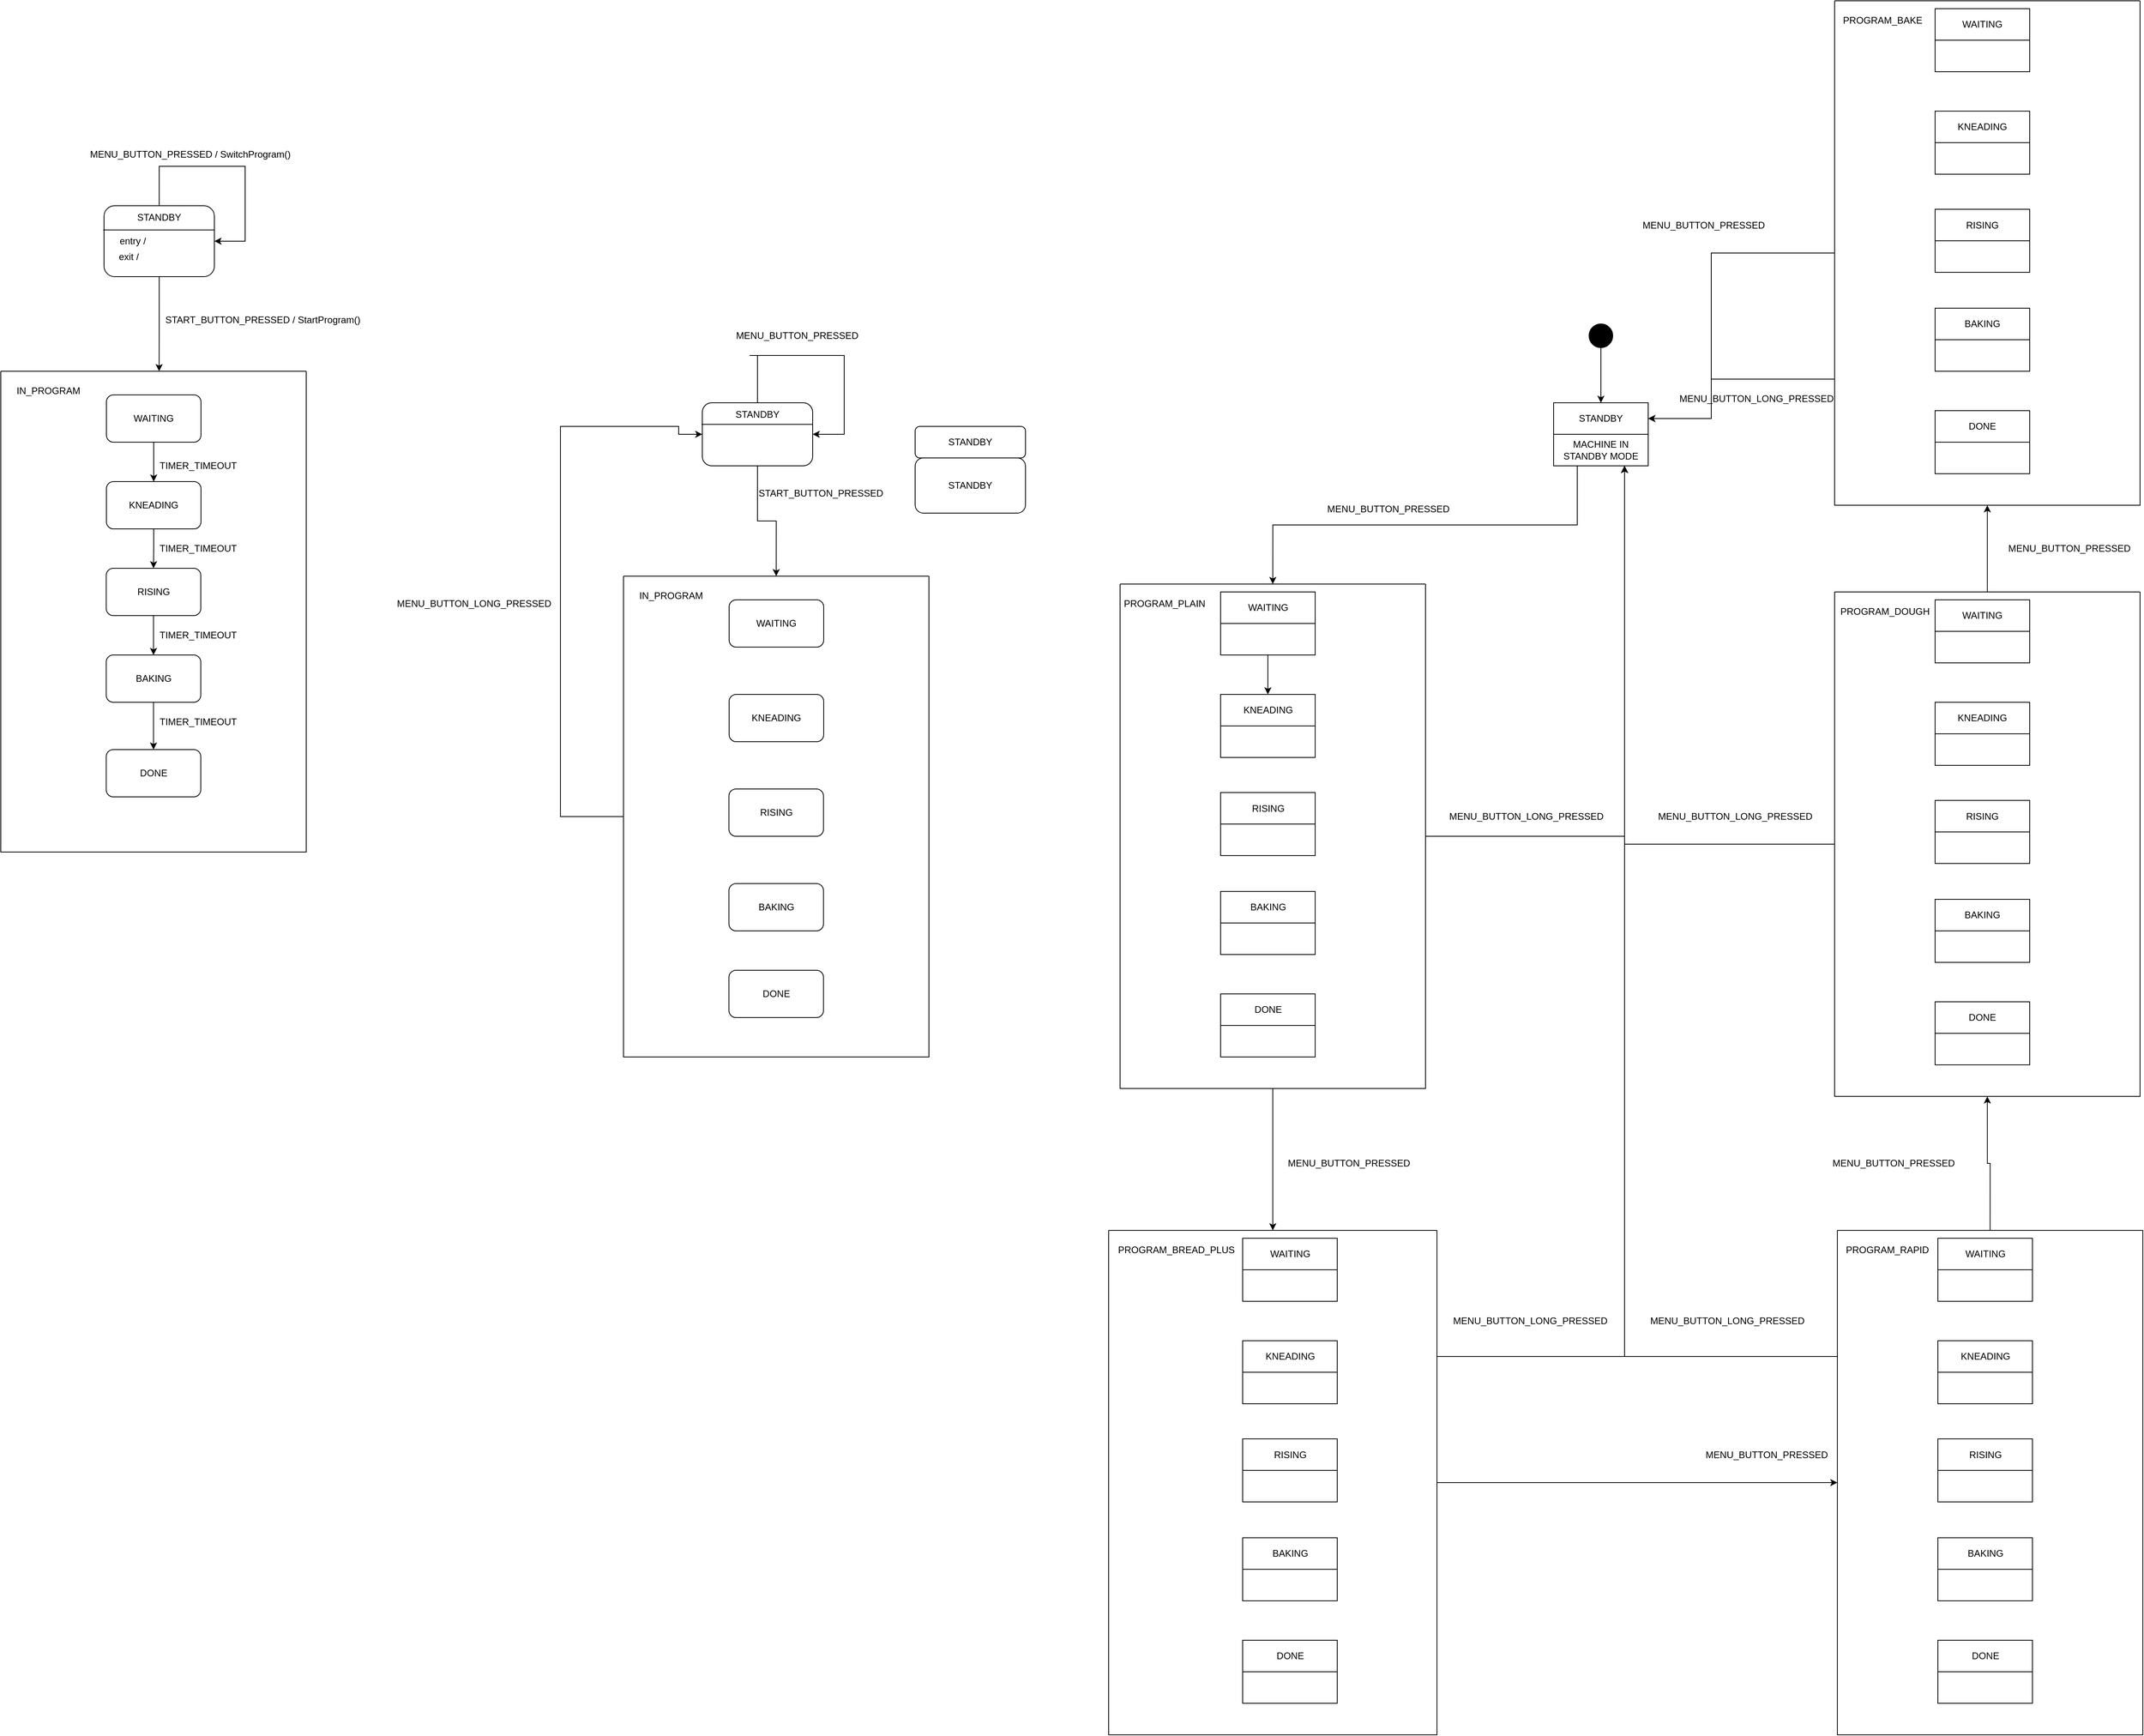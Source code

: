 <mxfile version="21.1.2" type="device">
  <diagram name="Pagina-1" id="tLsxebPHoMqLCGwJLSkC">
    <mxGraphModel dx="2690" dy="1783" grid="1" gridSize="10" guides="1" tooltips="1" connect="1" arrows="1" fold="1" page="1" pageScale="1" pageWidth="827" pageHeight="1169" math="0" shadow="0">
      <root>
        <mxCell id="0" />
        <mxCell id="1" parent="0" />
        <mxCell id="akM67eb799XWZU168FPg-1" value="&lt;div&gt;STANDBY&lt;/div&gt;" style="rounded=0;whiteSpace=wrap;html=1;" parent="1" vertex="1">
          <mxGeometry x="900" y="-30" width="120" height="40" as="geometry" />
        </mxCell>
        <mxCell id="akM67eb799XWZU168FPg-7" style="edgeStyle=orthogonalEdgeStyle;rounded=0;orthogonalLoop=1;jettySize=auto;html=1;entryX=0.5;entryY=0;entryDx=0;entryDy=0;exitX=0.25;exitY=1;exitDx=0;exitDy=0;" parent="1" source="akM67eb799XWZU168FPg-2" target="akM67eb799XWZU168FPg-12" edge="1">
          <mxGeometry relative="1" as="geometry">
            <mxPoint x="960" y="60" as="sourcePoint" />
            <mxPoint x="866.5" y="200" as="targetPoint" />
          </mxGeometry>
        </mxCell>
        <mxCell id="akM67eb799XWZU168FPg-2" value="MACHINE IN STANDBY MODE" style="rounded=0;whiteSpace=wrap;html=1;" parent="1" vertex="1">
          <mxGeometry x="900" y="10" width="120" height="40" as="geometry" />
        </mxCell>
        <mxCell id="akM67eb799XWZU168FPg-3" style="edgeStyle=orthogonalEdgeStyle;rounded=0;orthogonalLoop=1;jettySize=auto;html=1;" parent="1" source="akM67eb799XWZU168FPg-4" target="akM67eb799XWZU168FPg-1" edge="1">
          <mxGeometry relative="1" as="geometry" />
        </mxCell>
        <mxCell id="akM67eb799XWZU168FPg-4" value="" style="ellipse;whiteSpace=wrap;html=1;aspect=fixed;fillColor=#000000;" parent="1" vertex="1">
          <mxGeometry x="945" y="-130" width="30" height="30" as="geometry" />
        </mxCell>
        <mxCell id="akM67eb799XWZU168FPg-8" value="MENU_BUTTON_PRESSED" style="text;html=1;align=center;verticalAlign=middle;resizable=0;points=[];autosize=1;strokeColor=none;fillColor=none;" parent="1" vertex="1">
          <mxGeometry x="600" y="90" width="180" height="30" as="geometry" />
        </mxCell>
        <mxCell id="akM67eb799XWZU168FPg-72" style="edgeStyle=orthogonalEdgeStyle;rounded=0;orthogonalLoop=1;jettySize=auto;html=1;exitX=0.5;exitY=1;exitDx=0;exitDy=0;entryX=0.5;entryY=0;entryDx=0;entryDy=0;" parent="1" source="akM67eb799XWZU168FPg-12" target="akM67eb799XWZU168FPg-24" edge="1">
          <mxGeometry relative="1" as="geometry" />
        </mxCell>
        <mxCell id="akM67eb799XWZU168FPg-100" style="edgeStyle=orthogonalEdgeStyle;rounded=0;orthogonalLoop=1;jettySize=auto;html=1;exitX=1;exitY=0.5;exitDx=0;exitDy=0;entryX=0.75;entryY=1;entryDx=0;entryDy=0;" parent="1" source="akM67eb799XWZU168FPg-12" target="akM67eb799XWZU168FPg-2" edge="1">
          <mxGeometry relative="1" as="geometry" />
        </mxCell>
        <mxCell id="akM67eb799XWZU168FPg-12" value="" style="swimlane;startSize=0;" parent="1" vertex="1">
          <mxGeometry x="350" y="200" width="387.5" height="640" as="geometry" />
        </mxCell>
        <mxCell id="akM67eb799XWZU168FPg-10" value="PROGRAM_PLAIN" style="text;html=1;align=center;verticalAlign=middle;resizable=0;points=[];autosize=1;strokeColor=none;fillColor=none;" parent="akM67eb799XWZU168FPg-12" vertex="1">
          <mxGeometry x="-9" y="10" width="130" height="30" as="geometry" />
        </mxCell>
        <mxCell id="akM67eb799XWZU168FPg-13" value="WAITING" style="rounded=0;whiteSpace=wrap;html=1;" parent="akM67eb799XWZU168FPg-12" vertex="1">
          <mxGeometry x="127.5" y="10" width="120" height="40" as="geometry" />
        </mxCell>
        <mxCell id="akM67eb799XWZU168FPg-84" style="edgeStyle=orthogonalEdgeStyle;rounded=0;orthogonalLoop=1;jettySize=auto;html=1;exitX=0.5;exitY=1;exitDx=0;exitDy=0;entryX=0.5;entryY=0;entryDx=0;entryDy=0;" parent="akM67eb799XWZU168FPg-12" source="akM67eb799XWZU168FPg-15" target="akM67eb799XWZU168FPg-16" edge="1">
          <mxGeometry relative="1" as="geometry" />
        </mxCell>
        <mxCell id="akM67eb799XWZU168FPg-15" value="" style="rounded=0;whiteSpace=wrap;html=1;" parent="akM67eb799XWZU168FPg-12" vertex="1">
          <mxGeometry x="127.5" y="50" width="120" height="40" as="geometry" />
        </mxCell>
        <mxCell id="akM67eb799XWZU168FPg-16" value="KNEADING" style="rounded=0;whiteSpace=wrap;html=1;" parent="akM67eb799XWZU168FPg-12" vertex="1">
          <mxGeometry x="127.5" y="140" width="120" height="40" as="geometry" />
        </mxCell>
        <mxCell id="akM67eb799XWZU168FPg-17" value="" style="rounded=0;whiteSpace=wrap;html=1;" parent="akM67eb799XWZU168FPg-12" vertex="1">
          <mxGeometry x="127.5" y="180" width="120" height="40" as="geometry" />
        </mxCell>
        <mxCell id="akM67eb799XWZU168FPg-18" value="RISING" style="rounded=0;whiteSpace=wrap;html=1;" parent="akM67eb799XWZU168FPg-12" vertex="1">
          <mxGeometry x="127.5" y="264.5" width="120" height="40" as="geometry" />
        </mxCell>
        <mxCell id="akM67eb799XWZU168FPg-19" value="" style="rounded=0;whiteSpace=wrap;html=1;" parent="akM67eb799XWZU168FPg-12" vertex="1">
          <mxGeometry x="127.5" y="304.5" width="120" height="40" as="geometry" />
        </mxCell>
        <mxCell id="akM67eb799XWZU168FPg-20" value="BAKING" style="rounded=0;whiteSpace=wrap;html=1;" parent="akM67eb799XWZU168FPg-12" vertex="1">
          <mxGeometry x="127.5" y="390" width="120" height="40" as="geometry" />
        </mxCell>
        <mxCell id="akM67eb799XWZU168FPg-21" value="" style="rounded=0;whiteSpace=wrap;html=1;" parent="akM67eb799XWZU168FPg-12" vertex="1">
          <mxGeometry x="127.5" y="430" width="120" height="40" as="geometry" />
        </mxCell>
        <mxCell id="akM67eb799XWZU168FPg-22" value="DONE" style="rounded=0;whiteSpace=wrap;html=1;" parent="akM67eb799XWZU168FPg-12" vertex="1">
          <mxGeometry x="127.5" y="520" width="120" height="40" as="geometry" />
        </mxCell>
        <mxCell id="akM67eb799XWZU168FPg-23" value="" style="rounded=0;whiteSpace=wrap;html=1;" parent="akM67eb799XWZU168FPg-12" vertex="1">
          <mxGeometry x="127.5" y="560" width="120" height="40" as="geometry" />
        </mxCell>
        <mxCell id="akM67eb799XWZU168FPg-74" style="edgeStyle=orthogonalEdgeStyle;rounded=0;orthogonalLoop=1;jettySize=auto;html=1;exitX=1;exitY=0.5;exitDx=0;exitDy=0;entryX=0;entryY=0.5;entryDx=0;entryDy=0;" parent="1" source="akM67eb799XWZU168FPg-24" target="akM67eb799XWZU168FPg-36" edge="1">
          <mxGeometry relative="1" as="geometry" />
        </mxCell>
        <mxCell id="akM67eb799XWZU168FPg-103" style="edgeStyle=orthogonalEdgeStyle;rounded=0;orthogonalLoop=1;jettySize=auto;html=1;exitX=1;exitY=0.25;exitDx=0;exitDy=0;entryX=0.75;entryY=1;entryDx=0;entryDy=0;" parent="1" source="akM67eb799XWZU168FPg-24" target="akM67eb799XWZU168FPg-2" edge="1">
          <mxGeometry relative="1" as="geometry" />
        </mxCell>
        <mxCell id="akM67eb799XWZU168FPg-24" value="" style="swimlane;startSize=0;" parent="1" vertex="1">
          <mxGeometry x="335.5" y="1020" width="416.5" height="640" as="geometry" />
        </mxCell>
        <mxCell id="akM67eb799XWZU168FPg-26" value="WAITING" style="rounded=0;whiteSpace=wrap;html=1;" parent="akM67eb799XWZU168FPg-24" vertex="1">
          <mxGeometry x="170" y="10" width="120" height="40" as="geometry" />
        </mxCell>
        <mxCell id="akM67eb799XWZU168FPg-27" value="" style="rounded=0;whiteSpace=wrap;html=1;" parent="akM67eb799XWZU168FPg-24" vertex="1">
          <mxGeometry x="170" y="50" width="120" height="40" as="geometry" />
        </mxCell>
        <mxCell id="akM67eb799XWZU168FPg-28" value="KNEADING" style="rounded=0;whiteSpace=wrap;html=1;" parent="akM67eb799XWZU168FPg-24" vertex="1">
          <mxGeometry x="170" y="140" width="120" height="40" as="geometry" />
        </mxCell>
        <mxCell id="akM67eb799XWZU168FPg-29" value="" style="rounded=0;whiteSpace=wrap;html=1;" parent="akM67eb799XWZU168FPg-24" vertex="1">
          <mxGeometry x="170" y="180" width="120" height="40" as="geometry" />
        </mxCell>
        <mxCell id="akM67eb799XWZU168FPg-30" value="RISING" style="rounded=0;whiteSpace=wrap;html=1;" parent="akM67eb799XWZU168FPg-24" vertex="1">
          <mxGeometry x="170" y="264.5" width="120" height="40" as="geometry" />
        </mxCell>
        <mxCell id="akM67eb799XWZU168FPg-31" value="" style="rounded=0;whiteSpace=wrap;html=1;" parent="akM67eb799XWZU168FPg-24" vertex="1">
          <mxGeometry x="170" y="304.5" width="120" height="40" as="geometry" />
        </mxCell>
        <mxCell id="akM67eb799XWZU168FPg-32" value="BAKING" style="rounded=0;whiteSpace=wrap;html=1;" parent="akM67eb799XWZU168FPg-24" vertex="1">
          <mxGeometry x="170" y="390" width="120" height="40" as="geometry" />
        </mxCell>
        <mxCell id="akM67eb799XWZU168FPg-33" value="" style="rounded=0;whiteSpace=wrap;html=1;" parent="akM67eb799XWZU168FPg-24" vertex="1">
          <mxGeometry x="170" y="430" width="120" height="40" as="geometry" />
        </mxCell>
        <mxCell id="akM67eb799XWZU168FPg-34" value="DONE" style="rounded=0;whiteSpace=wrap;html=1;" parent="akM67eb799XWZU168FPg-24" vertex="1">
          <mxGeometry x="170" y="520" width="120" height="40" as="geometry" />
        </mxCell>
        <mxCell id="akM67eb799XWZU168FPg-35" value="" style="rounded=0;whiteSpace=wrap;html=1;" parent="akM67eb799XWZU168FPg-24" vertex="1">
          <mxGeometry x="170" y="560" width="120" height="40" as="geometry" />
        </mxCell>
        <mxCell id="akM67eb799XWZU168FPg-25" value="PROGRAM_BREAD_PLUS" style="text;html=1;align=center;verticalAlign=middle;resizable=0;points=[];autosize=1;strokeColor=none;fillColor=none;" parent="akM67eb799XWZU168FPg-24" vertex="1">
          <mxGeometry y="10" width="170" height="30" as="geometry" />
        </mxCell>
        <mxCell id="akM67eb799XWZU168FPg-76" style="edgeStyle=orthogonalEdgeStyle;rounded=0;orthogonalLoop=1;jettySize=auto;html=1;entryX=0.5;entryY=1;entryDx=0;entryDy=0;exitX=0.5;exitY=0;exitDx=0;exitDy=0;" parent="1" source="akM67eb799XWZU168FPg-36" target="akM67eb799XWZU168FPg-48" edge="1">
          <mxGeometry relative="1" as="geometry">
            <mxPoint x="1440" y="1020" as="sourcePoint" />
          </mxGeometry>
        </mxCell>
        <mxCell id="akM67eb799XWZU168FPg-102" style="edgeStyle=orthogonalEdgeStyle;rounded=0;orthogonalLoop=1;jettySize=auto;html=1;exitX=0;exitY=0.25;exitDx=0;exitDy=0;entryX=0.75;entryY=1;entryDx=0;entryDy=0;" parent="1" source="akM67eb799XWZU168FPg-36" target="akM67eb799XWZU168FPg-2" edge="1">
          <mxGeometry relative="1" as="geometry" />
        </mxCell>
        <mxCell id="akM67eb799XWZU168FPg-36" value="" style="swimlane;startSize=0;" parent="1" vertex="1">
          <mxGeometry x="1260" y="1020" width="387.5" height="640" as="geometry" />
        </mxCell>
        <mxCell id="akM67eb799XWZU168FPg-37" value="PROGRAM_RAPID" style="text;html=1;align=center;verticalAlign=middle;resizable=0;points=[];autosize=1;strokeColor=none;fillColor=none;" parent="akM67eb799XWZU168FPg-36" vertex="1">
          <mxGeometry x="-2.5" y="10" width="130" height="30" as="geometry" />
        </mxCell>
        <mxCell id="akM67eb799XWZU168FPg-38" value="WAITING" style="rounded=0;whiteSpace=wrap;html=1;" parent="akM67eb799XWZU168FPg-36" vertex="1">
          <mxGeometry x="127.5" y="10" width="120" height="40" as="geometry" />
        </mxCell>
        <mxCell id="akM67eb799XWZU168FPg-39" value="" style="rounded=0;whiteSpace=wrap;html=1;" parent="akM67eb799XWZU168FPg-36" vertex="1">
          <mxGeometry x="127.5" y="50" width="120" height="40" as="geometry" />
        </mxCell>
        <mxCell id="akM67eb799XWZU168FPg-40" value="KNEADING" style="rounded=0;whiteSpace=wrap;html=1;" parent="akM67eb799XWZU168FPg-36" vertex="1">
          <mxGeometry x="127.5" y="140" width="120" height="40" as="geometry" />
        </mxCell>
        <mxCell id="akM67eb799XWZU168FPg-41" value="" style="rounded=0;whiteSpace=wrap;html=1;" parent="akM67eb799XWZU168FPg-36" vertex="1">
          <mxGeometry x="127.5" y="180" width="120" height="40" as="geometry" />
        </mxCell>
        <mxCell id="akM67eb799XWZU168FPg-42" value="RISING" style="rounded=0;whiteSpace=wrap;html=1;" parent="akM67eb799XWZU168FPg-36" vertex="1">
          <mxGeometry x="127.5" y="264.5" width="120" height="40" as="geometry" />
        </mxCell>
        <mxCell id="akM67eb799XWZU168FPg-43" value="" style="rounded=0;whiteSpace=wrap;html=1;" parent="akM67eb799XWZU168FPg-36" vertex="1">
          <mxGeometry x="127.5" y="304.5" width="120" height="40" as="geometry" />
        </mxCell>
        <mxCell id="akM67eb799XWZU168FPg-44" value="BAKING" style="rounded=0;whiteSpace=wrap;html=1;" parent="akM67eb799XWZU168FPg-36" vertex="1">
          <mxGeometry x="127.5" y="390" width="120" height="40" as="geometry" />
        </mxCell>
        <mxCell id="akM67eb799XWZU168FPg-45" value="" style="rounded=0;whiteSpace=wrap;html=1;" parent="akM67eb799XWZU168FPg-36" vertex="1">
          <mxGeometry x="127.5" y="430" width="120" height="40" as="geometry" />
        </mxCell>
        <mxCell id="akM67eb799XWZU168FPg-46" value="DONE" style="rounded=0;whiteSpace=wrap;html=1;" parent="akM67eb799XWZU168FPg-36" vertex="1">
          <mxGeometry x="127.5" y="520" width="120" height="40" as="geometry" />
        </mxCell>
        <mxCell id="akM67eb799XWZU168FPg-47" value="" style="rounded=0;whiteSpace=wrap;html=1;" parent="akM67eb799XWZU168FPg-36" vertex="1">
          <mxGeometry x="127.5" y="560" width="120" height="40" as="geometry" />
        </mxCell>
        <mxCell id="akM67eb799XWZU168FPg-79" style="edgeStyle=orthogonalEdgeStyle;rounded=0;orthogonalLoop=1;jettySize=auto;html=1;exitX=0.5;exitY=0;exitDx=0;exitDy=0;entryX=0.5;entryY=1;entryDx=0;entryDy=0;" parent="1" source="akM67eb799XWZU168FPg-48" target="akM67eb799XWZU168FPg-60" edge="1">
          <mxGeometry relative="1" as="geometry" />
        </mxCell>
        <mxCell id="akM67eb799XWZU168FPg-98" style="edgeStyle=orthogonalEdgeStyle;rounded=0;orthogonalLoop=1;jettySize=auto;html=1;exitX=0;exitY=0.5;exitDx=0;exitDy=0;entryX=0.75;entryY=1;entryDx=0;entryDy=0;" parent="1" source="akM67eb799XWZU168FPg-48" target="akM67eb799XWZU168FPg-2" edge="1">
          <mxGeometry relative="1" as="geometry">
            <mxPoint x="1007" y="40" as="targetPoint" />
          </mxGeometry>
        </mxCell>
        <mxCell id="akM67eb799XWZU168FPg-48" value="" style="swimlane;startSize=0;" parent="1" vertex="1">
          <mxGeometry x="1256.5" y="210" width="387.5" height="640" as="geometry" />
        </mxCell>
        <mxCell id="akM67eb799XWZU168FPg-49" value="PROGRAM_DOUGH" style="text;html=1;align=center;verticalAlign=middle;resizable=0;points=[];autosize=1;strokeColor=none;fillColor=none;" parent="akM67eb799XWZU168FPg-48" vertex="1">
          <mxGeometry x="-6.5" y="10" width="140" height="30" as="geometry" />
        </mxCell>
        <mxCell id="akM67eb799XWZU168FPg-50" value="WAITING" style="rounded=0;whiteSpace=wrap;html=1;" parent="akM67eb799XWZU168FPg-48" vertex="1">
          <mxGeometry x="127.5" y="10" width="120" height="40" as="geometry" />
        </mxCell>
        <mxCell id="akM67eb799XWZU168FPg-51" value="" style="rounded=0;whiteSpace=wrap;html=1;" parent="akM67eb799XWZU168FPg-48" vertex="1">
          <mxGeometry x="127.5" y="50" width="120" height="40" as="geometry" />
        </mxCell>
        <mxCell id="akM67eb799XWZU168FPg-52" value="KNEADING" style="rounded=0;whiteSpace=wrap;html=1;" parent="akM67eb799XWZU168FPg-48" vertex="1">
          <mxGeometry x="127.5" y="140" width="120" height="40" as="geometry" />
        </mxCell>
        <mxCell id="akM67eb799XWZU168FPg-53" value="" style="rounded=0;whiteSpace=wrap;html=1;" parent="akM67eb799XWZU168FPg-48" vertex="1">
          <mxGeometry x="127.5" y="180" width="120" height="40" as="geometry" />
        </mxCell>
        <mxCell id="akM67eb799XWZU168FPg-54" value="RISING" style="rounded=0;whiteSpace=wrap;html=1;" parent="akM67eb799XWZU168FPg-48" vertex="1">
          <mxGeometry x="127.5" y="264.5" width="120" height="40" as="geometry" />
        </mxCell>
        <mxCell id="akM67eb799XWZU168FPg-55" value="" style="rounded=0;whiteSpace=wrap;html=1;" parent="akM67eb799XWZU168FPg-48" vertex="1">
          <mxGeometry x="127.5" y="304.5" width="120" height="40" as="geometry" />
        </mxCell>
        <mxCell id="akM67eb799XWZU168FPg-56" value="BAKING" style="rounded=0;whiteSpace=wrap;html=1;" parent="akM67eb799XWZU168FPg-48" vertex="1">
          <mxGeometry x="127.5" y="390" width="120" height="40" as="geometry" />
        </mxCell>
        <mxCell id="akM67eb799XWZU168FPg-57" value="" style="rounded=0;whiteSpace=wrap;html=1;" parent="akM67eb799XWZU168FPg-48" vertex="1">
          <mxGeometry x="127.5" y="430" width="120" height="40" as="geometry" />
        </mxCell>
        <mxCell id="akM67eb799XWZU168FPg-58" value="DONE" style="rounded=0;whiteSpace=wrap;html=1;" parent="akM67eb799XWZU168FPg-48" vertex="1">
          <mxGeometry x="127.5" y="520" width="120" height="40" as="geometry" />
        </mxCell>
        <mxCell id="akM67eb799XWZU168FPg-59" value="" style="rounded=0;whiteSpace=wrap;html=1;" parent="akM67eb799XWZU168FPg-48" vertex="1">
          <mxGeometry x="127.5" y="560" width="120" height="40" as="geometry" />
        </mxCell>
        <mxCell id="akM67eb799XWZU168FPg-82" style="edgeStyle=orthogonalEdgeStyle;rounded=0;orthogonalLoop=1;jettySize=auto;html=1;exitX=0;exitY=0.5;exitDx=0;exitDy=0;entryX=1;entryY=0.5;entryDx=0;entryDy=0;" parent="1" source="akM67eb799XWZU168FPg-60" target="akM67eb799XWZU168FPg-1" edge="1">
          <mxGeometry relative="1" as="geometry">
            <Array as="points">
              <mxPoint x="1100" y="-220" />
              <mxPoint x="1100" y="-10" />
            </Array>
          </mxGeometry>
        </mxCell>
        <mxCell id="akM67eb799XWZU168FPg-96" style="edgeStyle=orthogonalEdgeStyle;rounded=0;orthogonalLoop=1;jettySize=auto;html=1;exitX=0;exitY=0.75;exitDx=0;exitDy=0;entryX=1;entryY=0.5;entryDx=0;entryDy=0;" parent="1" source="akM67eb799XWZU168FPg-60" target="akM67eb799XWZU168FPg-1" edge="1">
          <mxGeometry relative="1" as="geometry">
            <Array as="points">
              <mxPoint x="1100" y="-60" />
              <mxPoint x="1100" y="-10" />
            </Array>
          </mxGeometry>
        </mxCell>
        <mxCell id="akM67eb799XWZU168FPg-60" value="" style="swimlane;startSize=0;" parent="1" vertex="1">
          <mxGeometry x="1256.5" y="-540" width="387.5" height="640" as="geometry" />
        </mxCell>
        <mxCell id="akM67eb799XWZU168FPg-61" value="PROGRAM_BAKE" style="text;html=1;align=center;verticalAlign=middle;resizable=0;points=[];autosize=1;strokeColor=none;fillColor=none;" parent="akM67eb799XWZU168FPg-60" vertex="1">
          <mxGeometry y="10" width="120" height="30" as="geometry" />
        </mxCell>
        <mxCell id="akM67eb799XWZU168FPg-62" value="WAITING" style="rounded=0;whiteSpace=wrap;html=1;" parent="akM67eb799XWZU168FPg-60" vertex="1">
          <mxGeometry x="127.5" y="10" width="120" height="40" as="geometry" />
        </mxCell>
        <mxCell id="akM67eb799XWZU168FPg-63" value="" style="rounded=0;whiteSpace=wrap;html=1;" parent="akM67eb799XWZU168FPg-60" vertex="1">
          <mxGeometry x="127.5" y="50" width="120" height="40" as="geometry" />
        </mxCell>
        <mxCell id="akM67eb799XWZU168FPg-64" value="KNEADING" style="rounded=0;whiteSpace=wrap;html=1;" parent="akM67eb799XWZU168FPg-60" vertex="1">
          <mxGeometry x="127.5" y="140" width="120" height="40" as="geometry" />
        </mxCell>
        <mxCell id="akM67eb799XWZU168FPg-65" value="" style="rounded=0;whiteSpace=wrap;html=1;" parent="akM67eb799XWZU168FPg-60" vertex="1">
          <mxGeometry x="127.5" y="180" width="120" height="40" as="geometry" />
        </mxCell>
        <mxCell id="akM67eb799XWZU168FPg-66" value="RISING" style="rounded=0;whiteSpace=wrap;html=1;" parent="akM67eb799XWZU168FPg-60" vertex="1">
          <mxGeometry x="127.5" y="264.5" width="120" height="40" as="geometry" />
        </mxCell>
        <mxCell id="akM67eb799XWZU168FPg-67" value="" style="rounded=0;whiteSpace=wrap;html=1;" parent="akM67eb799XWZU168FPg-60" vertex="1">
          <mxGeometry x="127.5" y="304.5" width="120" height="40" as="geometry" />
        </mxCell>
        <mxCell id="akM67eb799XWZU168FPg-68" value="BAKING" style="rounded=0;whiteSpace=wrap;html=1;" parent="akM67eb799XWZU168FPg-60" vertex="1">
          <mxGeometry x="127.5" y="390" width="120" height="40" as="geometry" />
        </mxCell>
        <mxCell id="akM67eb799XWZU168FPg-69" value="" style="rounded=0;whiteSpace=wrap;html=1;" parent="akM67eb799XWZU168FPg-60" vertex="1">
          <mxGeometry x="127.5" y="430" width="120" height="40" as="geometry" />
        </mxCell>
        <mxCell id="akM67eb799XWZU168FPg-70" value="DONE" style="rounded=0;whiteSpace=wrap;html=1;" parent="akM67eb799XWZU168FPg-60" vertex="1">
          <mxGeometry x="127.5" y="520" width="120" height="40" as="geometry" />
        </mxCell>
        <mxCell id="akM67eb799XWZU168FPg-71" value="" style="rounded=0;whiteSpace=wrap;html=1;" parent="akM67eb799XWZU168FPg-60" vertex="1">
          <mxGeometry x="127.5" y="560" width="120" height="40" as="geometry" />
        </mxCell>
        <mxCell id="akM67eb799XWZU168FPg-87" value="MENU_BUTTON_PRESSED" style="text;html=1;align=center;verticalAlign=middle;resizable=0;points=[];autosize=1;strokeColor=none;fillColor=none;" parent="1" vertex="1">
          <mxGeometry x="1000" y="-270" width="180" height="30" as="geometry" />
        </mxCell>
        <mxCell id="akM67eb799XWZU168FPg-88" value="MENU_BUTTON_PRESSED" style="text;html=1;align=center;verticalAlign=middle;resizable=0;points=[];autosize=1;strokeColor=none;fillColor=none;" parent="1" vertex="1">
          <mxGeometry x="1464" y="140" width="180" height="30" as="geometry" />
        </mxCell>
        <mxCell id="akM67eb799XWZU168FPg-89" value="MENU_BUTTON_PRESSED" style="text;html=1;align=center;verticalAlign=middle;resizable=0;points=[];autosize=1;strokeColor=none;fillColor=none;" parent="1" vertex="1">
          <mxGeometry x="550" y="920" width="180" height="30" as="geometry" />
        </mxCell>
        <mxCell id="akM67eb799XWZU168FPg-90" value="MENU_BUTTON_PRESSED" style="text;html=1;align=center;verticalAlign=middle;resizable=0;points=[];autosize=1;strokeColor=none;fillColor=none;" parent="1" vertex="1">
          <mxGeometry x="1241" y="920" width="180" height="30" as="geometry" />
        </mxCell>
        <mxCell id="akM67eb799XWZU168FPg-91" value="MENU_BUTTON_PRESSED" style="text;html=1;align=center;verticalAlign=middle;resizable=0;points=[];autosize=1;strokeColor=none;fillColor=none;" parent="1" vertex="1">
          <mxGeometry x="1080" y="1290" width="180" height="30" as="geometry" />
        </mxCell>
        <mxCell id="akM67eb799XWZU168FPg-95" value="MENU_BUTTON_LONG_PRESSED" style="text;html=1;align=center;verticalAlign=middle;resizable=0;points=[];autosize=1;strokeColor=none;fillColor=none;" parent="1" vertex="1">
          <mxGeometry x="1046.5" y="-50" width="220" height="30" as="geometry" />
        </mxCell>
        <mxCell id="akM67eb799XWZU168FPg-97" value="MENU_BUTTON_LONG_PRESSED" style="text;html=1;align=center;verticalAlign=middle;resizable=0;points=[];autosize=1;strokeColor=none;fillColor=none;" parent="1" vertex="1">
          <mxGeometry x="1020" y="480" width="220" height="30" as="geometry" />
        </mxCell>
        <mxCell id="akM67eb799XWZU168FPg-101" value="MENU_BUTTON_LONG_PRESSED" style="text;html=1;align=center;verticalAlign=middle;resizable=0;points=[];autosize=1;strokeColor=none;fillColor=none;" parent="1" vertex="1">
          <mxGeometry x="755" y="480" width="220" height="30" as="geometry" />
        </mxCell>
        <mxCell id="akM67eb799XWZU168FPg-104" value="MENU_BUTTON_LONG_PRESSED" style="text;html=1;align=center;verticalAlign=middle;resizable=0;points=[];autosize=1;strokeColor=none;fillColor=none;" parent="1" vertex="1">
          <mxGeometry x="1010" y="1120" width="220" height="30" as="geometry" />
        </mxCell>
        <mxCell id="akM67eb799XWZU168FPg-105" value="MENU_BUTTON_LONG_PRESSED" style="text;html=1;align=center;verticalAlign=middle;resizable=0;points=[];autosize=1;strokeColor=none;fillColor=none;" parent="1" vertex="1">
          <mxGeometry x="760" y="1120" width="220" height="30" as="geometry" />
        </mxCell>
        <mxCell id="akM67eb799XWZU168FPg-138" style="edgeStyle=orthogonalEdgeStyle;rounded=0;orthogonalLoop=1;jettySize=auto;html=1;exitX=0.5;exitY=1;exitDx=0;exitDy=0;entryX=0.5;entryY=0;entryDx=0;entryDy=0;" parent="1" source="akM67eb799XWZU168FPg-124" target="akM67eb799XWZU168FPg-125" edge="1">
          <mxGeometry relative="1" as="geometry" />
        </mxCell>
        <mxCell id="akM67eb799XWZU168FPg-124" value="" style="rounded=1;whiteSpace=wrap;html=1;" parent="1" vertex="1">
          <mxGeometry x="-180" y="-30" width="140" height="80" as="geometry" />
        </mxCell>
        <mxCell id="akM67eb799XWZU168FPg-145" style="edgeStyle=orthogonalEdgeStyle;rounded=0;orthogonalLoop=1;jettySize=auto;html=1;exitX=0;exitY=0.5;exitDx=0;exitDy=0;entryX=0;entryY=0.5;entryDx=0;entryDy=0;" parent="1" source="akM67eb799XWZU168FPg-125" target="akM67eb799XWZU168FPg-124" edge="1">
          <mxGeometry relative="1" as="geometry">
            <Array as="points">
              <mxPoint x="-360" y="495" />
              <mxPoint x="-360" />
              <mxPoint x="-210" />
              <mxPoint x="-210" y="10" />
            </Array>
          </mxGeometry>
        </mxCell>
        <mxCell id="akM67eb799XWZU168FPg-125" value="" style="swimlane;startSize=0;" parent="1" vertex="1">
          <mxGeometry x="-280" y="190" width="387.5" height="610" as="geometry" />
        </mxCell>
        <mxCell id="akM67eb799XWZU168FPg-126" value="IN_PROGRAM" style="text;html=1;align=center;verticalAlign=middle;resizable=0;points=[];autosize=1;strokeColor=none;fillColor=none;" parent="akM67eb799XWZU168FPg-125" vertex="1">
          <mxGeometry x="10" y="10" width="100" height="30" as="geometry" />
        </mxCell>
        <mxCell id="akM67eb799XWZU168FPg-140" value="WAITING" style="rounded=1;whiteSpace=wrap;html=1;" parent="akM67eb799XWZU168FPg-125" vertex="1">
          <mxGeometry x="134" y="30" width="120" height="60" as="geometry" />
        </mxCell>
        <mxCell id="akM67eb799XWZU168FPg-143" value="BAKING" style="rounded=1;whiteSpace=wrap;html=1;" parent="akM67eb799XWZU168FPg-125" vertex="1">
          <mxGeometry x="133.75" y="390" width="120" height="60" as="geometry" />
        </mxCell>
        <mxCell id="akM67eb799XWZU168FPg-142" value="RISING" style="rounded=1;whiteSpace=wrap;html=1;" parent="akM67eb799XWZU168FPg-125" vertex="1">
          <mxGeometry x="133.75" y="270" width="120" height="60" as="geometry" />
        </mxCell>
        <mxCell id="akM67eb799XWZU168FPg-141" value="KNEADING" style="rounded=1;whiteSpace=wrap;html=1;" parent="akM67eb799XWZU168FPg-125" vertex="1">
          <mxGeometry x="134" y="150" width="120" height="60" as="geometry" />
        </mxCell>
        <mxCell id="akM67eb799XWZU168FPg-144" value="DONE" style="rounded=1;whiteSpace=wrap;html=1;" parent="akM67eb799XWZU168FPg-125" vertex="1">
          <mxGeometry x="133.75" y="500" width="120" height="60" as="geometry" />
        </mxCell>
        <mxCell id="akM67eb799XWZU168FPg-139" value="START_BUTTON_PRESSED" style="text;html=1;align=center;verticalAlign=middle;resizable=0;points=[];autosize=1;strokeColor=none;fillColor=none;" parent="1" vertex="1">
          <mxGeometry x="-120" y="70" width="180" height="30" as="geometry" />
        </mxCell>
        <mxCell id="akM67eb799XWZU168FPg-146" value="MENU_BUTTON_LONG_PRESSED" style="text;html=1;align=center;verticalAlign=middle;resizable=0;points=[];autosize=1;strokeColor=none;fillColor=none;" parent="1" vertex="1">
          <mxGeometry x="-580" y="210" width="220" height="30" as="geometry" />
        </mxCell>
        <mxCell id="d3JRZ0Z-gsxvtp5kxETU-1" style="edgeStyle=orthogonalEdgeStyle;rounded=0;orthogonalLoop=1;jettySize=auto;html=1;exitX=0.5;exitY=0;exitDx=0;exitDy=0;entryX=1;entryY=0.5;entryDx=0;entryDy=0;" parent="1" source="akM67eb799XWZU168FPg-124" target="akM67eb799XWZU168FPg-124" edge="1">
          <mxGeometry relative="1" as="geometry">
            <Array as="points">
              <mxPoint x="-120" y="-90" />
              <mxPoint y="-90" />
              <mxPoint />
            </Array>
          </mxGeometry>
        </mxCell>
        <mxCell id="d3JRZ0Z-gsxvtp5kxETU-3" value="MENU_BUTTON_PRESSED" style="text;html=1;align=center;verticalAlign=middle;resizable=0;points=[];autosize=1;strokeColor=none;fillColor=none;" parent="1" vertex="1">
          <mxGeometry x="-150" y="-130" width="180" height="30" as="geometry" />
        </mxCell>
        <mxCell id="d3JRZ0Z-gsxvtp5kxETU-4" value="STANDBY" style="rounded=1;whiteSpace=wrap;html=1;" parent="1" vertex="1">
          <mxGeometry x="90" width="140" height="40" as="geometry" />
        </mxCell>
        <mxCell id="d3JRZ0Z-gsxvtp5kxETU-5" value="STANDBY" style="rounded=1;whiteSpace=wrap;html=1;" parent="1" vertex="1">
          <mxGeometry x="90" y="40" width="140" height="70" as="geometry" />
        </mxCell>
        <mxCell id="d3JRZ0Z-gsxvtp5kxETU-6" value="" style="endArrow=none;html=1;rounded=0;exitX=-0.007;exitY=0.342;exitDx=0;exitDy=0;entryX=0.999;entryY=0.342;entryDx=0;entryDy=0;exitPerimeter=0;entryPerimeter=0;" parent="1" source="akM67eb799XWZU168FPg-124" target="akM67eb799XWZU168FPg-124" edge="1">
          <mxGeometry width="50" height="50" relative="1" as="geometry">
            <mxPoint x="-190" y="-40" as="sourcePoint" />
            <mxPoint x="-140" y="-90" as="targetPoint" />
          </mxGeometry>
        </mxCell>
        <mxCell id="d3JRZ0Z-gsxvtp5kxETU-7" value="STANDBY" style="text;html=1;strokeColor=none;fillColor=none;align=center;verticalAlign=middle;whiteSpace=wrap;rounded=0;" parent="1" vertex="1">
          <mxGeometry x="-155" y="-30" width="90" height="30" as="geometry" />
        </mxCell>
        <mxCell id="d3JRZ0Z-gsxvtp5kxETU-19" style="edgeStyle=orthogonalEdgeStyle;rounded=0;orthogonalLoop=1;jettySize=auto;html=1;exitX=0.5;exitY=1;exitDx=0;exitDy=0;" parent="1" source="d3JRZ0Z-gsxvtp5kxETU-9" edge="1">
          <mxGeometry relative="1" as="geometry">
            <mxPoint x="-869.13" y="-70" as="targetPoint" />
          </mxGeometry>
        </mxCell>
        <mxCell id="d3JRZ0Z-gsxvtp5kxETU-9" value="" style="rounded=1;whiteSpace=wrap;html=1;" parent="1" vertex="1">
          <mxGeometry x="-939.02" y="-280" width="140" height="90" as="geometry" />
        </mxCell>
        <mxCell id="d3JRZ0Z-gsxvtp5kxETU-10" value="" style="endArrow=none;html=1;rounded=0;exitX=-0.007;exitY=0.342;exitDx=0;exitDy=0;entryX=0.999;entryY=0.342;entryDx=0;entryDy=0;exitPerimeter=0;entryPerimeter=0;" parent="1" source="d3JRZ0Z-gsxvtp5kxETU-9" target="d3JRZ0Z-gsxvtp5kxETU-9" edge="1">
          <mxGeometry width="50" height="50" relative="1" as="geometry">
            <mxPoint x="-949.02" y="-290" as="sourcePoint" />
            <mxPoint x="-899.02" y="-340" as="targetPoint" />
          </mxGeometry>
        </mxCell>
        <mxCell id="d3JRZ0Z-gsxvtp5kxETU-17" style="edgeStyle=orthogonalEdgeStyle;rounded=0;orthogonalLoop=1;jettySize=auto;html=1;exitX=0.5;exitY=0;exitDx=0;exitDy=0;entryX=1;entryY=0.5;entryDx=0;entryDy=0;" parent="1" source="d3JRZ0Z-gsxvtp5kxETU-11" target="d3JRZ0Z-gsxvtp5kxETU-9" edge="1">
          <mxGeometry relative="1" as="geometry">
            <Array as="points">
              <mxPoint x="-869" y="-330" />
              <mxPoint x="-760" y="-330" />
              <mxPoint x="-760" y="-235" />
            </Array>
          </mxGeometry>
        </mxCell>
        <mxCell id="d3JRZ0Z-gsxvtp5kxETU-11" value="STANDBY" style="text;html=1;strokeColor=none;fillColor=none;align=center;verticalAlign=middle;whiteSpace=wrap;rounded=0;" parent="1" vertex="1">
          <mxGeometry x="-914.02" y="-280" width="90" height="30" as="geometry" />
        </mxCell>
        <mxCell id="d3JRZ0Z-gsxvtp5kxETU-12" value="entry /" style="text;html=1;align=center;verticalAlign=middle;resizable=0;points=[];autosize=1;strokeColor=none;fillColor=none;" parent="1" vertex="1">
          <mxGeometry x="-933" y="-250" width="60" height="30" as="geometry" />
        </mxCell>
        <mxCell id="d3JRZ0Z-gsxvtp5kxETU-13" value="exit /" style="text;html=1;align=center;verticalAlign=middle;resizable=0;points=[];autosize=1;strokeColor=none;fillColor=none;" parent="1" vertex="1">
          <mxGeometry x="-933" y="-230" width="50" height="30" as="geometry" />
        </mxCell>
        <mxCell id="d3JRZ0Z-gsxvtp5kxETU-18" value="MENU_BUTTON_PRESSED / SwitchProgram()" style="text;html=1;align=center;verticalAlign=middle;resizable=0;points=[];autosize=1;strokeColor=none;fillColor=none;" parent="1" vertex="1">
          <mxGeometry x="-970" y="-360" width="280" height="30" as="geometry" />
        </mxCell>
        <mxCell id="d3JRZ0Z-gsxvtp5kxETU-25" value="START_BUTTON_PRESSED / StartProgram()" style="text;html=1;align=center;verticalAlign=middle;resizable=0;points=[];autosize=1;strokeColor=none;fillColor=none;" parent="1" vertex="1">
          <mxGeometry x="-873" y="-150" width="270" height="30" as="geometry" />
        </mxCell>
        <mxCell id="d3JRZ0Z-gsxvtp5kxETU-26" value="" style="swimlane;startSize=0;" parent="1" vertex="1">
          <mxGeometry x="-1070" y="-70" width="387.5" height="610" as="geometry" />
        </mxCell>
        <mxCell id="d3JRZ0Z-gsxvtp5kxETU-27" value="IN_PROGRAM" style="text;html=1;align=center;verticalAlign=middle;resizable=0;points=[];autosize=1;strokeColor=none;fillColor=none;" parent="d3JRZ0Z-gsxvtp5kxETU-26" vertex="1">
          <mxGeometry x="10" y="10" width="100" height="30" as="geometry" />
        </mxCell>
        <mxCell id="DwlNqA49wbPzXnXZkH1S-1" style="edgeStyle=orthogonalEdgeStyle;rounded=0;orthogonalLoop=1;jettySize=auto;html=1;exitX=0.5;exitY=1;exitDx=0;exitDy=0;entryX=0.5;entryY=0;entryDx=0;entryDy=0;" edge="1" parent="d3JRZ0Z-gsxvtp5kxETU-26" source="d3JRZ0Z-gsxvtp5kxETU-28" target="d3JRZ0Z-gsxvtp5kxETU-31">
          <mxGeometry relative="1" as="geometry" />
        </mxCell>
        <mxCell id="d3JRZ0Z-gsxvtp5kxETU-28" value="WAITING" style="rounded=1;whiteSpace=wrap;html=1;" parent="d3JRZ0Z-gsxvtp5kxETU-26" vertex="1">
          <mxGeometry x="134" y="30" width="120" height="60" as="geometry" />
        </mxCell>
        <mxCell id="DwlNqA49wbPzXnXZkH1S-4" style="edgeStyle=orthogonalEdgeStyle;rounded=0;orthogonalLoop=1;jettySize=auto;html=1;exitX=0.5;exitY=1;exitDx=0;exitDy=0;" edge="1" parent="d3JRZ0Z-gsxvtp5kxETU-26" source="d3JRZ0Z-gsxvtp5kxETU-29" target="d3JRZ0Z-gsxvtp5kxETU-32">
          <mxGeometry relative="1" as="geometry" />
        </mxCell>
        <mxCell id="d3JRZ0Z-gsxvtp5kxETU-29" value="BAKING" style="rounded=1;whiteSpace=wrap;html=1;" parent="d3JRZ0Z-gsxvtp5kxETU-26" vertex="1">
          <mxGeometry x="133.75" y="360" width="120" height="60" as="geometry" />
        </mxCell>
        <mxCell id="DwlNqA49wbPzXnXZkH1S-3" style="edgeStyle=orthogonalEdgeStyle;rounded=0;orthogonalLoop=1;jettySize=auto;html=1;exitX=0.5;exitY=1;exitDx=0;exitDy=0;entryX=0.5;entryY=0;entryDx=0;entryDy=0;" edge="1" parent="d3JRZ0Z-gsxvtp5kxETU-26" source="d3JRZ0Z-gsxvtp5kxETU-30" target="d3JRZ0Z-gsxvtp5kxETU-29">
          <mxGeometry relative="1" as="geometry" />
        </mxCell>
        <mxCell id="d3JRZ0Z-gsxvtp5kxETU-30" value="RISING" style="rounded=1;whiteSpace=wrap;html=1;" parent="d3JRZ0Z-gsxvtp5kxETU-26" vertex="1">
          <mxGeometry x="133.75" y="250" width="120" height="60" as="geometry" />
        </mxCell>
        <mxCell id="DwlNqA49wbPzXnXZkH1S-2" style="edgeStyle=orthogonalEdgeStyle;rounded=0;orthogonalLoop=1;jettySize=auto;html=1;exitX=0.5;exitY=1;exitDx=0;exitDy=0;entryX=0.5;entryY=0;entryDx=0;entryDy=0;" edge="1" parent="d3JRZ0Z-gsxvtp5kxETU-26" source="d3JRZ0Z-gsxvtp5kxETU-31" target="d3JRZ0Z-gsxvtp5kxETU-30">
          <mxGeometry relative="1" as="geometry" />
        </mxCell>
        <mxCell id="d3JRZ0Z-gsxvtp5kxETU-31" value="KNEADING" style="rounded=1;whiteSpace=wrap;html=1;" parent="d3JRZ0Z-gsxvtp5kxETU-26" vertex="1">
          <mxGeometry x="134" y="140" width="120" height="60" as="geometry" />
        </mxCell>
        <mxCell id="d3JRZ0Z-gsxvtp5kxETU-32" value="DONE" style="rounded=1;whiteSpace=wrap;html=1;" parent="d3JRZ0Z-gsxvtp5kxETU-26" vertex="1">
          <mxGeometry x="133.75" y="480" width="120" height="60" as="geometry" />
        </mxCell>
        <mxCell id="DwlNqA49wbPzXnXZkH1S-6" value="TIMER_TIMEOUT" style="text;html=1;align=center;verticalAlign=middle;resizable=0;points=[];autosize=1;strokeColor=none;fillColor=none;" vertex="1" parent="d3JRZ0Z-gsxvtp5kxETU-26">
          <mxGeometry x="190" y="105" width="120" height="30" as="geometry" />
        </mxCell>
        <mxCell id="DwlNqA49wbPzXnXZkH1S-7" value="TIMER_TIMEOUT" style="text;html=1;align=center;verticalAlign=middle;resizable=0;points=[];autosize=1;strokeColor=none;fillColor=none;" vertex="1" parent="d3JRZ0Z-gsxvtp5kxETU-26">
          <mxGeometry x="190" y="210" width="120" height="30" as="geometry" />
        </mxCell>
        <mxCell id="DwlNqA49wbPzXnXZkH1S-8" value="TIMER_TIMEOUT" style="text;html=1;align=center;verticalAlign=middle;resizable=0;points=[];autosize=1;strokeColor=none;fillColor=none;" vertex="1" parent="d3JRZ0Z-gsxvtp5kxETU-26">
          <mxGeometry x="190" y="320" width="120" height="30" as="geometry" />
        </mxCell>
        <mxCell id="DwlNqA49wbPzXnXZkH1S-9" value="TIMER_TIMEOUT" style="text;html=1;align=center;verticalAlign=middle;resizable=0;points=[];autosize=1;strokeColor=none;fillColor=none;" vertex="1" parent="d3JRZ0Z-gsxvtp5kxETU-26">
          <mxGeometry x="190" y="430" width="120" height="30" as="geometry" />
        </mxCell>
      </root>
    </mxGraphModel>
  </diagram>
</mxfile>
